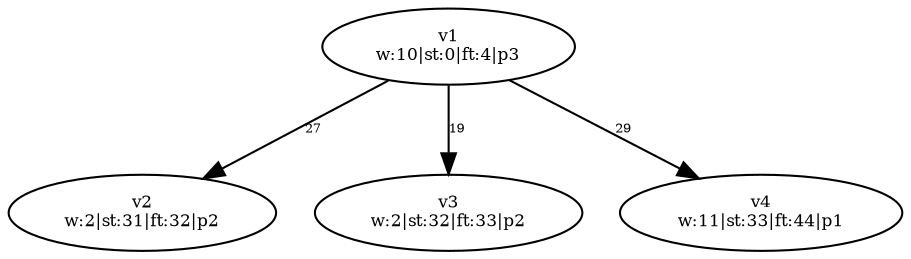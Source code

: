 digraph {
	v1 [label="v1
w:10|st:0|ft:4|p3" fontsize=8.0]
	v2 [label="v2
w:2|st:31|ft:32|p2" fontsize=8.0]
	v3 [label="v3
w:2|st:32|ft:33|p2" fontsize=8.0]
	v4 [label="v4
w:11|st:33|ft:44|p1" fontsize=8.0]
	v1 -> v2 [label=27 constraint=true fontsize=6.0]
	v1 -> v3 [label=19 constraint=true fontsize=6.0]
	v1 -> v4 [label=29 constraint=true fontsize=6.0]
}
